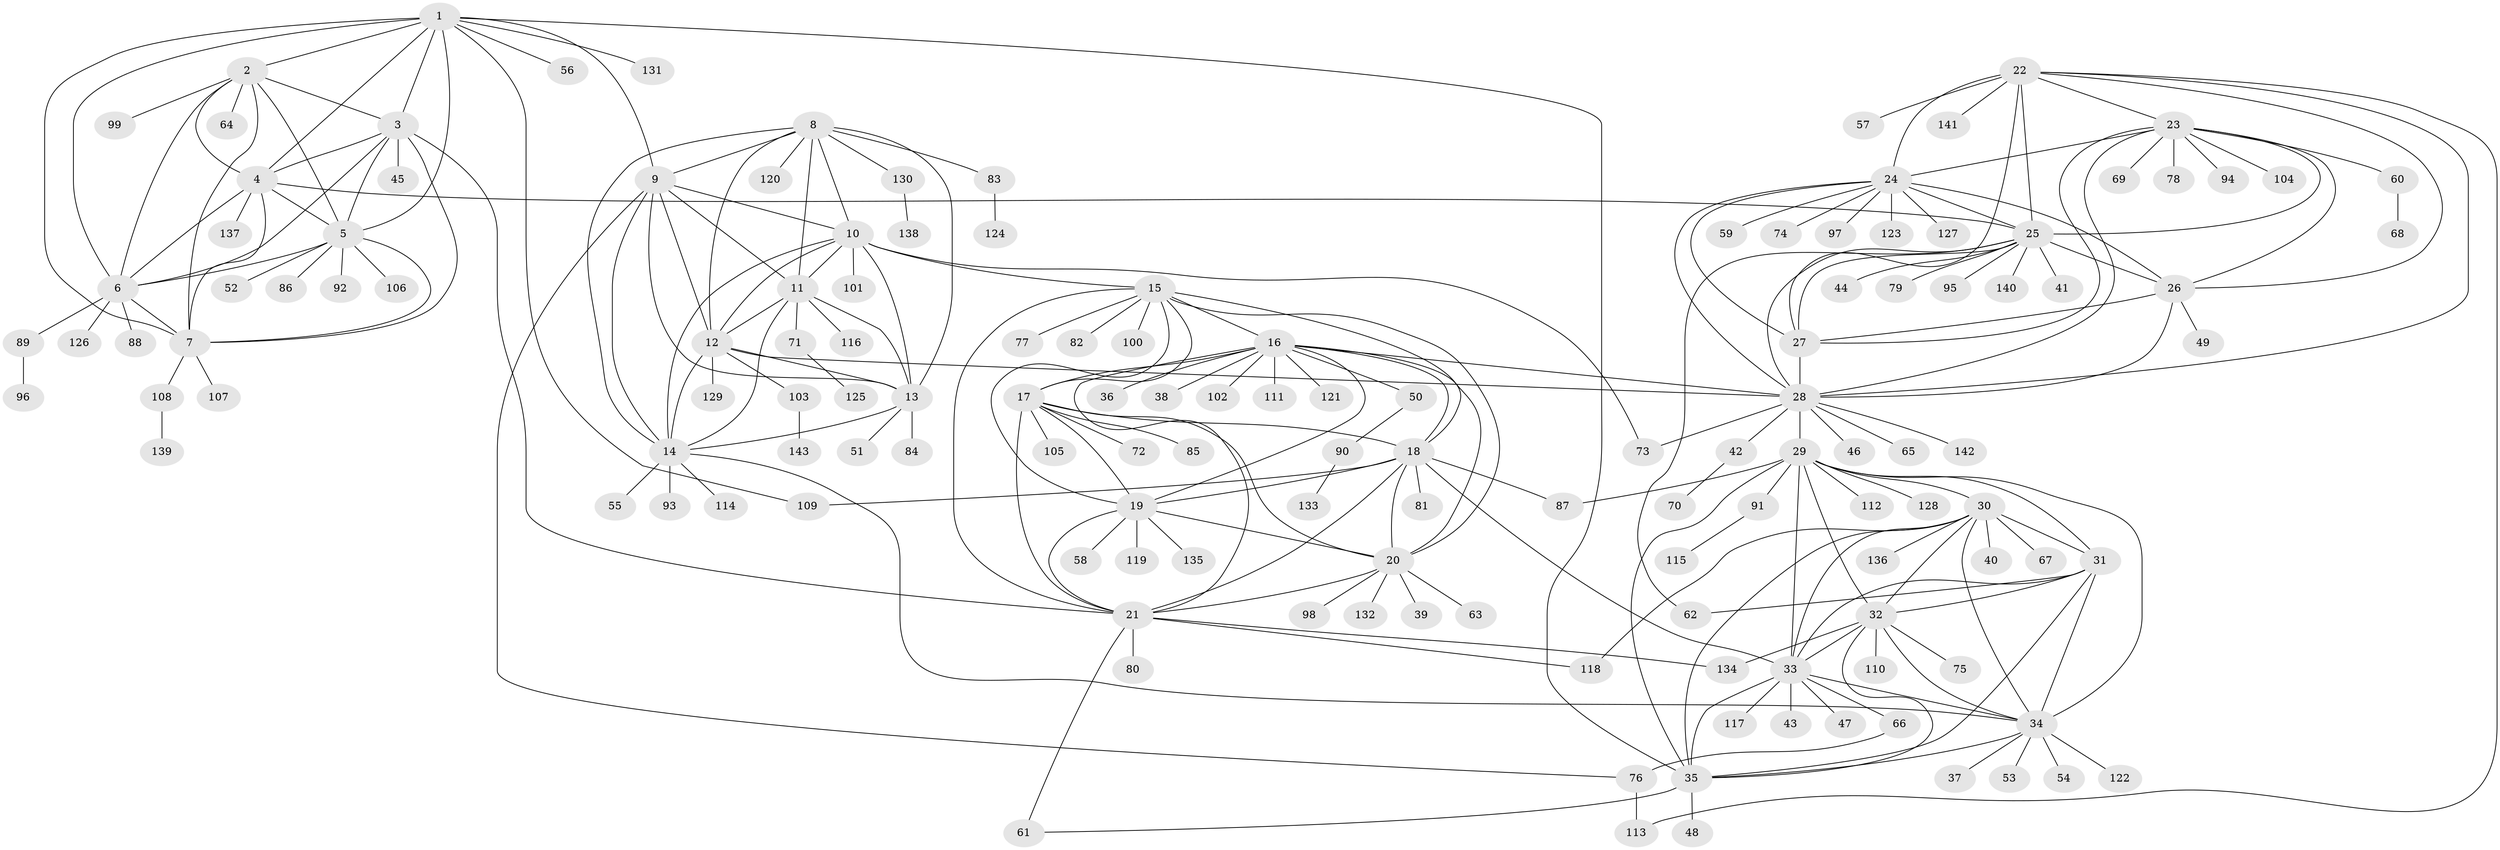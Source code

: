 // coarse degree distribution, {10: 0.03333333333333333, 7: 0.16666666666666666, 8: 0.18333333333333332, 6: 0.06666666666666667, 11: 0.016666666666666666, 13: 0.016666666666666666, 2: 0.11666666666666667, 1: 0.36666666666666664, 3: 0.03333333333333333}
// Generated by graph-tools (version 1.1) at 2025/52/03/04/25 22:52:30]
// undirected, 143 vertices, 232 edges
graph export_dot {
  node [color=gray90,style=filled];
  1;
  2;
  3;
  4;
  5;
  6;
  7;
  8;
  9;
  10;
  11;
  12;
  13;
  14;
  15;
  16;
  17;
  18;
  19;
  20;
  21;
  22;
  23;
  24;
  25;
  26;
  27;
  28;
  29;
  30;
  31;
  32;
  33;
  34;
  35;
  36;
  37;
  38;
  39;
  40;
  41;
  42;
  43;
  44;
  45;
  46;
  47;
  48;
  49;
  50;
  51;
  52;
  53;
  54;
  55;
  56;
  57;
  58;
  59;
  60;
  61;
  62;
  63;
  64;
  65;
  66;
  67;
  68;
  69;
  70;
  71;
  72;
  73;
  74;
  75;
  76;
  77;
  78;
  79;
  80;
  81;
  82;
  83;
  84;
  85;
  86;
  87;
  88;
  89;
  90;
  91;
  92;
  93;
  94;
  95;
  96;
  97;
  98;
  99;
  100;
  101;
  102;
  103;
  104;
  105;
  106;
  107;
  108;
  109;
  110;
  111;
  112;
  113;
  114;
  115;
  116;
  117;
  118;
  119;
  120;
  121;
  122;
  123;
  124;
  125;
  126;
  127;
  128;
  129;
  130;
  131;
  132;
  133;
  134;
  135;
  136;
  137;
  138;
  139;
  140;
  141;
  142;
  143;
  1 -- 2;
  1 -- 3;
  1 -- 4;
  1 -- 5;
  1 -- 6;
  1 -- 7;
  1 -- 9;
  1 -- 35;
  1 -- 56;
  1 -- 109;
  1 -- 131;
  2 -- 3;
  2 -- 4;
  2 -- 5;
  2 -- 6;
  2 -- 7;
  2 -- 64;
  2 -- 99;
  3 -- 4;
  3 -- 5;
  3 -- 6;
  3 -- 7;
  3 -- 21;
  3 -- 45;
  4 -- 5;
  4 -- 6;
  4 -- 7;
  4 -- 25;
  4 -- 137;
  5 -- 6;
  5 -- 7;
  5 -- 52;
  5 -- 86;
  5 -- 92;
  5 -- 106;
  6 -- 7;
  6 -- 88;
  6 -- 89;
  6 -- 126;
  7 -- 107;
  7 -- 108;
  8 -- 9;
  8 -- 10;
  8 -- 11;
  8 -- 12;
  8 -- 13;
  8 -- 14;
  8 -- 83;
  8 -- 120;
  8 -- 130;
  9 -- 10;
  9 -- 11;
  9 -- 12;
  9 -- 13;
  9 -- 14;
  9 -- 76;
  10 -- 11;
  10 -- 12;
  10 -- 13;
  10 -- 14;
  10 -- 15;
  10 -- 73;
  10 -- 101;
  11 -- 12;
  11 -- 13;
  11 -- 14;
  11 -- 71;
  11 -- 116;
  12 -- 13;
  12 -- 14;
  12 -- 28;
  12 -- 103;
  12 -- 129;
  13 -- 14;
  13 -- 51;
  13 -- 84;
  14 -- 34;
  14 -- 55;
  14 -- 93;
  14 -- 114;
  15 -- 16;
  15 -- 17;
  15 -- 18;
  15 -- 19;
  15 -- 20;
  15 -- 21;
  15 -- 77;
  15 -- 82;
  15 -- 100;
  16 -- 17;
  16 -- 18;
  16 -- 19;
  16 -- 20;
  16 -- 21;
  16 -- 28;
  16 -- 36;
  16 -- 38;
  16 -- 50;
  16 -- 102;
  16 -- 111;
  16 -- 121;
  17 -- 18;
  17 -- 19;
  17 -- 20;
  17 -- 21;
  17 -- 72;
  17 -- 85;
  17 -- 105;
  18 -- 19;
  18 -- 20;
  18 -- 21;
  18 -- 33;
  18 -- 81;
  18 -- 87;
  18 -- 109;
  19 -- 20;
  19 -- 21;
  19 -- 58;
  19 -- 119;
  19 -- 135;
  20 -- 21;
  20 -- 39;
  20 -- 63;
  20 -- 98;
  20 -- 132;
  21 -- 61;
  21 -- 80;
  21 -- 118;
  21 -- 134;
  22 -- 23;
  22 -- 24;
  22 -- 25;
  22 -- 26;
  22 -- 27;
  22 -- 28;
  22 -- 57;
  22 -- 113;
  22 -- 141;
  23 -- 24;
  23 -- 25;
  23 -- 26;
  23 -- 27;
  23 -- 28;
  23 -- 60;
  23 -- 69;
  23 -- 78;
  23 -- 94;
  23 -- 104;
  24 -- 25;
  24 -- 26;
  24 -- 27;
  24 -- 28;
  24 -- 59;
  24 -- 74;
  24 -- 97;
  24 -- 123;
  24 -- 127;
  25 -- 26;
  25 -- 27;
  25 -- 28;
  25 -- 41;
  25 -- 44;
  25 -- 62;
  25 -- 79;
  25 -- 95;
  25 -- 140;
  26 -- 27;
  26 -- 28;
  26 -- 49;
  27 -- 28;
  28 -- 29;
  28 -- 42;
  28 -- 46;
  28 -- 65;
  28 -- 73;
  28 -- 142;
  29 -- 30;
  29 -- 31;
  29 -- 32;
  29 -- 33;
  29 -- 34;
  29 -- 35;
  29 -- 87;
  29 -- 91;
  29 -- 112;
  29 -- 128;
  30 -- 31;
  30 -- 32;
  30 -- 33;
  30 -- 34;
  30 -- 35;
  30 -- 40;
  30 -- 67;
  30 -- 118;
  30 -- 136;
  31 -- 32;
  31 -- 33;
  31 -- 34;
  31 -- 35;
  31 -- 62;
  32 -- 33;
  32 -- 34;
  32 -- 35;
  32 -- 75;
  32 -- 110;
  32 -- 134;
  33 -- 34;
  33 -- 35;
  33 -- 43;
  33 -- 47;
  33 -- 66;
  33 -- 117;
  34 -- 35;
  34 -- 37;
  34 -- 53;
  34 -- 54;
  34 -- 122;
  35 -- 48;
  35 -- 61;
  42 -- 70;
  50 -- 90;
  60 -- 68;
  66 -- 76;
  71 -- 125;
  76 -- 113;
  83 -- 124;
  89 -- 96;
  90 -- 133;
  91 -- 115;
  103 -- 143;
  108 -- 139;
  130 -- 138;
}
